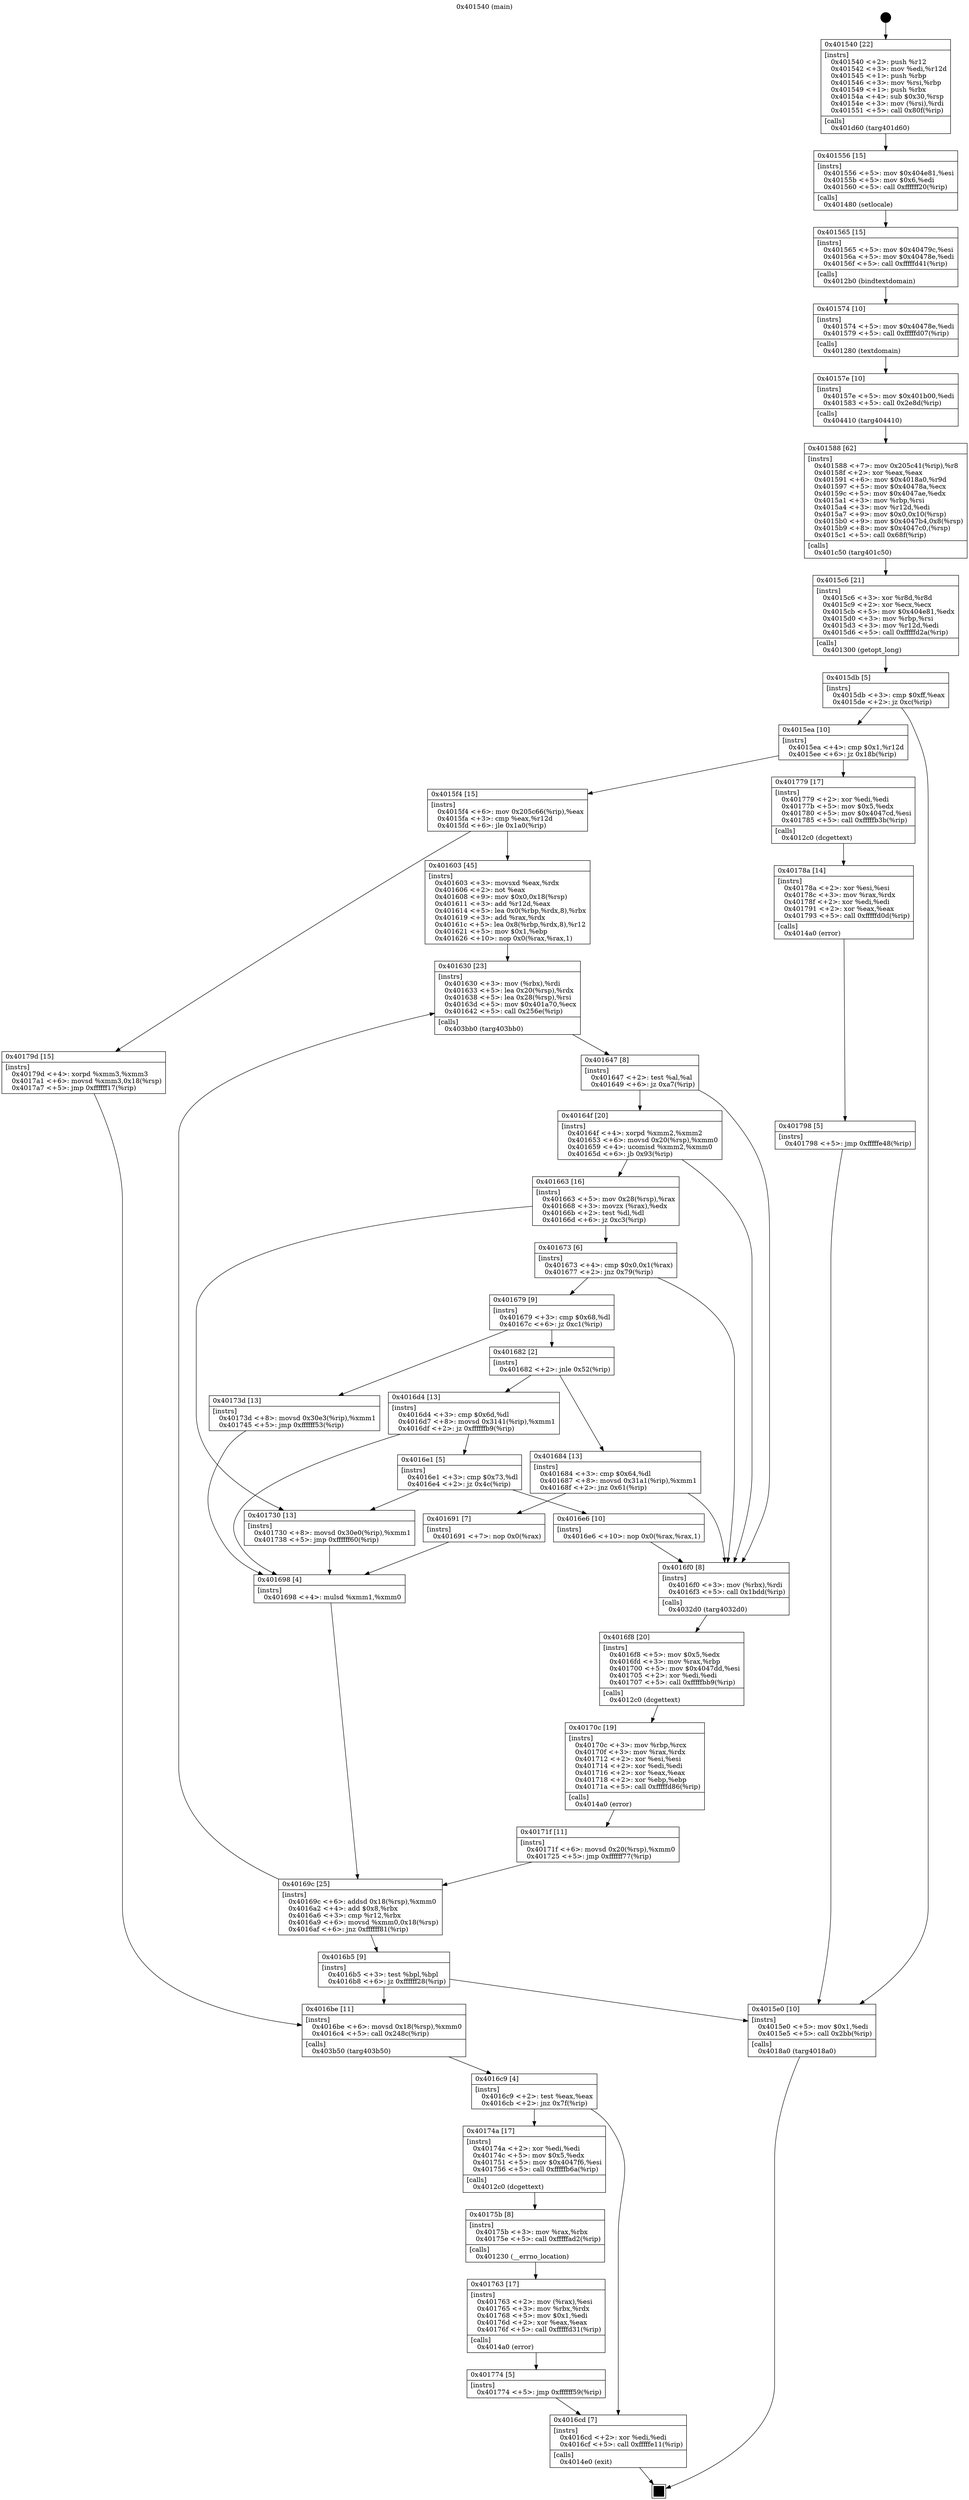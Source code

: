 digraph "0x401540" {
  label = "0x401540 (main)"
  labelloc = "t"
  node[shape=record]

  Entry [label="",width=0.3,height=0.3,shape=circle,fillcolor=black,style=filled]
  "0x401540" [label="{
    0x401540 [22]\l
    | [instrs]\l
    &nbsp;&nbsp;0x401540 \<+2\>: push %r12\l
    &nbsp;&nbsp;0x401542 \<+3\>: mov %edi,%r12d\l
    &nbsp;&nbsp;0x401545 \<+1\>: push %rbp\l
    &nbsp;&nbsp;0x401546 \<+3\>: mov %rsi,%rbp\l
    &nbsp;&nbsp;0x401549 \<+1\>: push %rbx\l
    &nbsp;&nbsp;0x40154a \<+4\>: sub $0x30,%rsp\l
    &nbsp;&nbsp;0x40154e \<+3\>: mov (%rsi),%rdi\l
    &nbsp;&nbsp;0x401551 \<+5\>: call 0x80f(%rip)\l
     | [calls]\l
     &nbsp;&nbsp;0x401d60 (targ401d60)\l
  }"]
  Entry -> "0x401540"
  "0x401540" -> "0x401556"
  "0x401556" [label="{
    0x401556 [15]\l
    | [instrs]\l
    &nbsp;&nbsp;0x401556 \<+5\>: mov $0x404e81,%esi\l
    &nbsp;&nbsp;0x40155b \<+5\>: mov $0x6,%edi\l
    &nbsp;&nbsp;0x401560 \<+5\>: call 0xffffff20(%rip)\l
     | [calls]\l
     &nbsp;&nbsp;0x401480 (setlocale)\l
  }"]
  "0x401556" -> "0x401565"
  "0x401565" [label="{
    0x401565 [15]\l
    | [instrs]\l
    &nbsp;&nbsp;0x401565 \<+5\>: mov $0x40479c,%esi\l
    &nbsp;&nbsp;0x40156a \<+5\>: mov $0x40478e,%edi\l
    &nbsp;&nbsp;0x40156f \<+5\>: call 0xfffffd41(%rip)\l
     | [calls]\l
     &nbsp;&nbsp;0x4012b0 (bindtextdomain)\l
  }"]
  "0x401565" -> "0x401574"
  "0x401574" [label="{
    0x401574 [10]\l
    | [instrs]\l
    &nbsp;&nbsp;0x401574 \<+5\>: mov $0x40478e,%edi\l
    &nbsp;&nbsp;0x401579 \<+5\>: call 0xfffffd07(%rip)\l
     | [calls]\l
     &nbsp;&nbsp;0x401280 (textdomain)\l
  }"]
  "0x401574" -> "0x40157e"
  "0x40157e" [label="{
    0x40157e [10]\l
    | [instrs]\l
    &nbsp;&nbsp;0x40157e \<+5\>: mov $0x401b00,%edi\l
    &nbsp;&nbsp;0x401583 \<+5\>: call 0x2e8d(%rip)\l
     | [calls]\l
     &nbsp;&nbsp;0x404410 (targ404410)\l
  }"]
  "0x40157e" -> "0x401588"
  "0x401588" [label="{
    0x401588 [62]\l
    | [instrs]\l
    &nbsp;&nbsp;0x401588 \<+7\>: mov 0x205c41(%rip),%r8\l
    &nbsp;&nbsp;0x40158f \<+2\>: xor %eax,%eax\l
    &nbsp;&nbsp;0x401591 \<+6\>: mov $0x4018a0,%r9d\l
    &nbsp;&nbsp;0x401597 \<+5\>: mov $0x40478a,%ecx\l
    &nbsp;&nbsp;0x40159c \<+5\>: mov $0x4047ae,%edx\l
    &nbsp;&nbsp;0x4015a1 \<+3\>: mov %rbp,%rsi\l
    &nbsp;&nbsp;0x4015a4 \<+3\>: mov %r12d,%edi\l
    &nbsp;&nbsp;0x4015a7 \<+9\>: mov $0x0,0x10(%rsp)\l
    &nbsp;&nbsp;0x4015b0 \<+9\>: mov $0x4047b4,0x8(%rsp)\l
    &nbsp;&nbsp;0x4015b9 \<+8\>: mov $0x4047c0,(%rsp)\l
    &nbsp;&nbsp;0x4015c1 \<+5\>: call 0x68f(%rip)\l
     | [calls]\l
     &nbsp;&nbsp;0x401c50 (targ401c50)\l
  }"]
  "0x401588" -> "0x4015c6"
  "0x4015c6" [label="{
    0x4015c6 [21]\l
    | [instrs]\l
    &nbsp;&nbsp;0x4015c6 \<+3\>: xor %r8d,%r8d\l
    &nbsp;&nbsp;0x4015c9 \<+2\>: xor %ecx,%ecx\l
    &nbsp;&nbsp;0x4015cb \<+5\>: mov $0x404e81,%edx\l
    &nbsp;&nbsp;0x4015d0 \<+3\>: mov %rbp,%rsi\l
    &nbsp;&nbsp;0x4015d3 \<+3\>: mov %r12d,%edi\l
    &nbsp;&nbsp;0x4015d6 \<+5\>: call 0xfffffd2a(%rip)\l
     | [calls]\l
     &nbsp;&nbsp;0x401300 (getopt_long)\l
  }"]
  "0x4015c6" -> "0x4015db"
  "0x4015db" [label="{
    0x4015db [5]\l
    | [instrs]\l
    &nbsp;&nbsp;0x4015db \<+3\>: cmp $0xff,%eax\l
    &nbsp;&nbsp;0x4015de \<+2\>: jz 0xc(%rip)\l
  }"]
  "0x4015db" -> "0x4015ea"
  "0x4015db" -> "0x4015e0"
  "0x4015e0" [label="{
    0x4015e0 [10]\l
    | [instrs]\l
    &nbsp;&nbsp;0x4015e0 \<+5\>: mov $0x1,%edi\l
    &nbsp;&nbsp;0x4015e5 \<+5\>: call 0x2bb(%rip)\l
     | [calls]\l
     &nbsp;&nbsp;0x4018a0 (targ4018a0)\l
  }"]
  Halt [label="",width=0.3,height=0.3,shape=square,fillcolor=black,style=filled,peripheries=2]
  "0x4015e0" -> Halt
  "0x4015ea" [label="{
    0x4015ea [10]\l
    | [instrs]\l
    &nbsp;&nbsp;0x4015ea \<+4\>: cmp $0x1,%r12d\l
    &nbsp;&nbsp;0x4015ee \<+6\>: jz 0x18b(%rip)\l
  }"]
  "0x4015ea" -> "0x4015f4"
  "0x4015ea" -> "0x401779"
  "0x4015f4" [label="{
    0x4015f4 [15]\l
    | [instrs]\l
    &nbsp;&nbsp;0x4015f4 \<+6\>: mov 0x205c66(%rip),%eax\l
    &nbsp;&nbsp;0x4015fa \<+3\>: cmp %eax,%r12d\l
    &nbsp;&nbsp;0x4015fd \<+6\>: jle 0x1a0(%rip)\l
  }"]
  "0x4015f4" -> "0x401603"
  "0x4015f4" -> "0x40179d"
  "0x401603" [label="{
    0x401603 [45]\l
    | [instrs]\l
    &nbsp;&nbsp;0x401603 \<+3\>: movsxd %eax,%rdx\l
    &nbsp;&nbsp;0x401606 \<+2\>: not %eax\l
    &nbsp;&nbsp;0x401608 \<+9\>: mov $0x0,0x18(%rsp)\l
    &nbsp;&nbsp;0x401611 \<+3\>: add %r12d,%eax\l
    &nbsp;&nbsp;0x401614 \<+5\>: lea 0x0(%rbp,%rdx,8),%rbx\l
    &nbsp;&nbsp;0x401619 \<+3\>: add %rax,%rdx\l
    &nbsp;&nbsp;0x40161c \<+5\>: lea 0x8(%rbp,%rdx,8),%r12\l
    &nbsp;&nbsp;0x401621 \<+5\>: mov $0x1,%ebp\l
    &nbsp;&nbsp;0x401626 \<+10\>: nop 0x0(%rax,%rax,1)\l
  }"]
  "0x401603" -> "0x401630"
  "0x401630" [label="{
    0x401630 [23]\l
    | [instrs]\l
    &nbsp;&nbsp;0x401630 \<+3\>: mov (%rbx),%rdi\l
    &nbsp;&nbsp;0x401633 \<+5\>: lea 0x20(%rsp),%rdx\l
    &nbsp;&nbsp;0x401638 \<+5\>: lea 0x28(%rsp),%rsi\l
    &nbsp;&nbsp;0x40163d \<+5\>: mov $0x401a70,%ecx\l
    &nbsp;&nbsp;0x401642 \<+5\>: call 0x256e(%rip)\l
     | [calls]\l
     &nbsp;&nbsp;0x403bb0 (targ403bb0)\l
  }"]
  "0x401630" -> "0x401647"
  "0x401647" [label="{
    0x401647 [8]\l
    | [instrs]\l
    &nbsp;&nbsp;0x401647 \<+2\>: test %al,%al\l
    &nbsp;&nbsp;0x401649 \<+6\>: jz 0xa7(%rip)\l
  }"]
  "0x401647" -> "0x40164f"
  "0x401647" -> "0x4016f0"
  "0x40164f" [label="{
    0x40164f [20]\l
    | [instrs]\l
    &nbsp;&nbsp;0x40164f \<+4\>: xorpd %xmm2,%xmm2\l
    &nbsp;&nbsp;0x401653 \<+6\>: movsd 0x20(%rsp),%xmm0\l
    &nbsp;&nbsp;0x401659 \<+4\>: ucomisd %xmm2,%xmm0\l
    &nbsp;&nbsp;0x40165d \<+6\>: jb 0x93(%rip)\l
  }"]
  "0x40164f" -> "0x401663"
  "0x40164f" -> "0x4016f0"
  "0x401663" [label="{
    0x401663 [16]\l
    | [instrs]\l
    &nbsp;&nbsp;0x401663 \<+5\>: mov 0x28(%rsp),%rax\l
    &nbsp;&nbsp;0x401668 \<+3\>: movzx (%rax),%edx\l
    &nbsp;&nbsp;0x40166b \<+2\>: test %dl,%dl\l
    &nbsp;&nbsp;0x40166d \<+6\>: jz 0xc3(%rip)\l
  }"]
  "0x401663" -> "0x401730"
  "0x401663" -> "0x401673"
  "0x401673" [label="{
    0x401673 [6]\l
    | [instrs]\l
    &nbsp;&nbsp;0x401673 \<+4\>: cmp $0x0,0x1(%rax)\l
    &nbsp;&nbsp;0x401677 \<+2\>: jnz 0x79(%rip)\l
  }"]
  "0x401673" -> "0x401679"
  "0x401673" -> "0x4016f0"
  "0x401679" [label="{
    0x401679 [9]\l
    | [instrs]\l
    &nbsp;&nbsp;0x401679 \<+3\>: cmp $0x68,%dl\l
    &nbsp;&nbsp;0x40167c \<+6\>: jz 0xc1(%rip)\l
  }"]
  "0x401679" -> "0x40173d"
  "0x401679" -> "0x401682"
  "0x401682" [label="{
    0x401682 [2]\l
    | [instrs]\l
    &nbsp;&nbsp;0x401682 \<+2\>: jnle 0x52(%rip)\l
  }"]
  "0x401682" -> "0x4016d4"
  "0x401682" -> "0x401684"
  "0x401684" [label="{
    0x401684 [13]\l
    | [instrs]\l
    &nbsp;&nbsp;0x401684 \<+3\>: cmp $0x64,%dl\l
    &nbsp;&nbsp;0x401687 \<+8\>: movsd 0x31a1(%rip),%xmm1\l
    &nbsp;&nbsp;0x40168f \<+2\>: jnz 0x61(%rip)\l
  }"]
  "0x401684" -> "0x401691"
  "0x401684" -> "0x4016f0"
  "0x401691" [label="{
    0x401691 [7]\l
    | [instrs]\l
    &nbsp;&nbsp;0x401691 \<+7\>: nop 0x0(%rax)\l
  }"]
  "0x401691" -> "0x401698"
  "0x401698" [label="{
    0x401698 [4]\l
    | [instrs]\l
    &nbsp;&nbsp;0x401698 \<+4\>: mulsd %xmm1,%xmm0\l
  }"]
  "0x401698" -> "0x40169c"
  "0x40169c" [label="{
    0x40169c [25]\l
    | [instrs]\l
    &nbsp;&nbsp;0x40169c \<+6\>: addsd 0x18(%rsp),%xmm0\l
    &nbsp;&nbsp;0x4016a2 \<+4\>: add $0x8,%rbx\l
    &nbsp;&nbsp;0x4016a6 \<+3\>: cmp %r12,%rbx\l
    &nbsp;&nbsp;0x4016a9 \<+6\>: movsd %xmm0,0x18(%rsp)\l
    &nbsp;&nbsp;0x4016af \<+6\>: jnz 0xffffff81(%rip)\l
  }"]
  "0x40169c" -> "0x4016b5"
  "0x40169c" -> "0x401630"
  "0x4016b5" [label="{
    0x4016b5 [9]\l
    | [instrs]\l
    &nbsp;&nbsp;0x4016b5 \<+3\>: test %bpl,%bpl\l
    &nbsp;&nbsp;0x4016b8 \<+6\>: jz 0xffffff28(%rip)\l
  }"]
  "0x4016b5" -> "0x4016be"
  "0x4016b5" -> "0x4015e0"
  "0x4016be" [label="{
    0x4016be [11]\l
    | [instrs]\l
    &nbsp;&nbsp;0x4016be \<+6\>: movsd 0x18(%rsp),%xmm0\l
    &nbsp;&nbsp;0x4016c4 \<+5\>: call 0x248c(%rip)\l
     | [calls]\l
     &nbsp;&nbsp;0x403b50 (targ403b50)\l
  }"]
  "0x4016be" -> "0x4016c9"
  "0x4016c9" [label="{
    0x4016c9 [4]\l
    | [instrs]\l
    &nbsp;&nbsp;0x4016c9 \<+2\>: test %eax,%eax\l
    &nbsp;&nbsp;0x4016cb \<+2\>: jnz 0x7f(%rip)\l
  }"]
  "0x4016c9" -> "0x4016cd"
  "0x4016c9" -> "0x40174a"
  "0x4016cd" [label="{
    0x4016cd [7]\l
    | [instrs]\l
    &nbsp;&nbsp;0x4016cd \<+2\>: xor %edi,%edi\l
    &nbsp;&nbsp;0x4016cf \<+5\>: call 0xfffffe11(%rip)\l
     | [calls]\l
     &nbsp;&nbsp;0x4014e0 (exit)\l
  }"]
  "0x4016cd" -> Halt
  "0x4016d4" [label="{
    0x4016d4 [13]\l
    | [instrs]\l
    &nbsp;&nbsp;0x4016d4 \<+3\>: cmp $0x6d,%dl\l
    &nbsp;&nbsp;0x4016d7 \<+8\>: movsd 0x3141(%rip),%xmm1\l
    &nbsp;&nbsp;0x4016df \<+2\>: jz 0xffffffb9(%rip)\l
  }"]
  "0x4016d4" -> "0x401698"
  "0x4016d4" -> "0x4016e1"
  "0x4016e1" [label="{
    0x4016e1 [5]\l
    | [instrs]\l
    &nbsp;&nbsp;0x4016e1 \<+3\>: cmp $0x73,%dl\l
    &nbsp;&nbsp;0x4016e4 \<+2\>: jz 0x4c(%rip)\l
  }"]
  "0x4016e1" -> "0x401730"
  "0x4016e1" -> "0x4016e6"
  "0x4016e6" [label="{
    0x4016e6 [10]\l
    | [instrs]\l
    &nbsp;&nbsp;0x4016e6 \<+10\>: nop 0x0(%rax,%rax,1)\l
  }"]
  "0x4016e6" -> "0x4016f0"
  "0x4016f0" [label="{
    0x4016f0 [8]\l
    | [instrs]\l
    &nbsp;&nbsp;0x4016f0 \<+3\>: mov (%rbx),%rdi\l
    &nbsp;&nbsp;0x4016f3 \<+5\>: call 0x1bdd(%rip)\l
     | [calls]\l
     &nbsp;&nbsp;0x4032d0 (targ4032d0)\l
  }"]
  "0x4016f0" -> "0x4016f8"
  "0x4016f8" [label="{
    0x4016f8 [20]\l
    | [instrs]\l
    &nbsp;&nbsp;0x4016f8 \<+5\>: mov $0x5,%edx\l
    &nbsp;&nbsp;0x4016fd \<+3\>: mov %rax,%rbp\l
    &nbsp;&nbsp;0x401700 \<+5\>: mov $0x4047dd,%esi\l
    &nbsp;&nbsp;0x401705 \<+2\>: xor %edi,%edi\l
    &nbsp;&nbsp;0x401707 \<+5\>: call 0xfffffbb9(%rip)\l
     | [calls]\l
     &nbsp;&nbsp;0x4012c0 (dcgettext)\l
  }"]
  "0x4016f8" -> "0x40170c"
  "0x40170c" [label="{
    0x40170c [19]\l
    | [instrs]\l
    &nbsp;&nbsp;0x40170c \<+3\>: mov %rbp,%rcx\l
    &nbsp;&nbsp;0x40170f \<+3\>: mov %rax,%rdx\l
    &nbsp;&nbsp;0x401712 \<+2\>: xor %esi,%esi\l
    &nbsp;&nbsp;0x401714 \<+2\>: xor %edi,%edi\l
    &nbsp;&nbsp;0x401716 \<+2\>: xor %eax,%eax\l
    &nbsp;&nbsp;0x401718 \<+2\>: xor %ebp,%ebp\l
    &nbsp;&nbsp;0x40171a \<+5\>: call 0xfffffd86(%rip)\l
     | [calls]\l
     &nbsp;&nbsp;0x4014a0 (error)\l
  }"]
  "0x40170c" -> "0x40171f"
  "0x40171f" [label="{
    0x40171f [11]\l
    | [instrs]\l
    &nbsp;&nbsp;0x40171f \<+6\>: movsd 0x20(%rsp),%xmm0\l
    &nbsp;&nbsp;0x401725 \<+5\>: jmp 0xffffff77(%rip)\l
  }"]
  "0x40171f" -> "0x40169c"
  "0x401730" [label="{
    0x401730 [13]\l
    | [instrs]\l
    &nbsp;&nbsp;0x401730 \<+8\>: movsd 0x30e0(%rip),%xmm1\l
    &nbsp;&nbsp;0x401738 \<+5\>: jmp 0xffffff60(%rip)\l
  }"]
  "0x401730" -> "0x401698"
  "0x40173d" [label="{
    0x40173d [13]\l
    | [instrs]\l
    &nbsp;&nbsp;0x40173d \<+8\>: movsd 0x30e3(%rip),%xmm1\l
    &nbsp;&nbsp;0x401745 \<+5\>: jmp 0xffffff53(%rip)\l
  }"]
  "0x40173d" -> "0x401698"
  "0x40174a" [label="{
    0x40174a [17]\l
    | [instrs]\l
    &nbsp;&nbsp;0x40174a \<+2\>: xor %edi,%edi\l
    &nbsp;&nbsp;0x40174c \<+5\>: mov $0x5,%edx\l
    &nbsp;&nbsp;0x401751 \<+5\>: mov $0x4047f6,%esi\l
    &nbsp;&nbsp;0x401756 \<+5\>: call 0xfffffb6a(%rip)\l
     | [calls]\l
     &nbsp;&nbsp;0x4012c0 (dcgettext)\l
  }"]
  "0x40174a" -> "0x40175b"
  "0x40175b" [label="{
    0x40175b [8]\l
    | [instrs]\l
    &nbsp;&nbsp;0x40175b \<+3\>: mov %rax,%rbx\l
    &nbsp;&nbsp;0x40175e \<+5\>: call 0xfffffad2(%rip)\l
     | [calls]\l
     &nbsp;&nbsp;0x401230 (__errno_location)\l
  }"]
  "0x40175b" -> "0x401763"
  "0x401763" [label="{
    0x401763 [17]\l
    | [instrs]\l
    &nbsp;&nbsp;0x401763 \<+2\>: mov (%rax),%esi\l
    &nbsp;&nbsp;0x401765 \<+3\>: mov %rbx,%rdx\l
    &nbsp;&nbsp;0x401768 \<+5\>: mov $0x1,%edi\l
    &nbsp;&nbsp;0x40176d \<+2\>: xor %eax,%eax\l
    &nbsp;&nbsp;0x40176f \<+5\>: call 0xfffffd31(%rip)\l
     | [calls]\l
     &nbsp;&nbsp;0x4014a0 (error)\l
  }"]
  "0x401763" -> "0x401774"
  "0x401774" [label="{
    0x401774 [5]\l
    | [instrs]\l
    &nbsp;&nbsp;0x401774 \<+5\>: jmp 0xffffff59(%rip)\l
  }"]
  "0x401774" -> "0x4016cd"
  "0x401779" [label="{
    0x401779 [17]\l
    | [instrs]\l
    &nbsp;&nbsp;0x401779 \<+2\>: xor %edi,%edi\l
    &nbsp;&nbsp;0x40177b \<+5\>: mov $0x5,%edx\l
    &nbsp;&nbsp;0x401780 \<+5\>: mov $0x4047cd,%esi\l
    &nbsp;&nbsp;0x401785 \<+5\>: call 0xfffffb3b(%rip)\l
     | [calls]\l
     &nbsp;&nbsp;0x4012c0 (dcgettext)\l
  }"]
  "0x401779" -> "0x40178a"
  "0x40178a" [label="{
    0x40178a [14]\l
    | [instrs]\l
    &nbsp;&nbsp;0x40178a \<+2\>: xor %esi,%esi\l
    &nbsp;&nbsp;0x40178c \<+3\>: mov %rax,%rdx\l
    &nbsp;&nbsp;0x40178f \<+2\>: xor %edi,%edi\l
    &nbsp;&nbsp;0x401791 \<+2\>: xor %eax,%eax\l
    &nbsp;&nbsp;0x401793 \<+5\>: call 0xfffffd0d(%rip)\l
     | [calls]\l
     &nbsp;&nbsp;0x4014a0 (error)\l
  }"]
  "0x40178a" -> "0x401798"
  "0x401798" [label="{
    0x401798 [5]\l
    | [instrs]\l
    &nbsp;&nbsp;0x401798 \<+5\>: jmp 0xfffffe48(%rip)\l
  }"]
  "0x401798" -> "0x4015e0"
  "0x40179d" [label="{
    0x40179d [15]\l
    | [instrs]\l
    &nbsp;&nbsp;0x40179d \<+4\>: xorpd %xmm3,%xmm3\l
    &nbsp;&nbsp;0x4017a1 \<+6\>: movsd %xmm3,0x18(%rsp)\l
    &nbsp;&nbsp;0x4017a7 \<+5\>: jmp 0xffffff17(%rip)\l
  }"]
  "0x40179d" -> "0x4016be"
}
